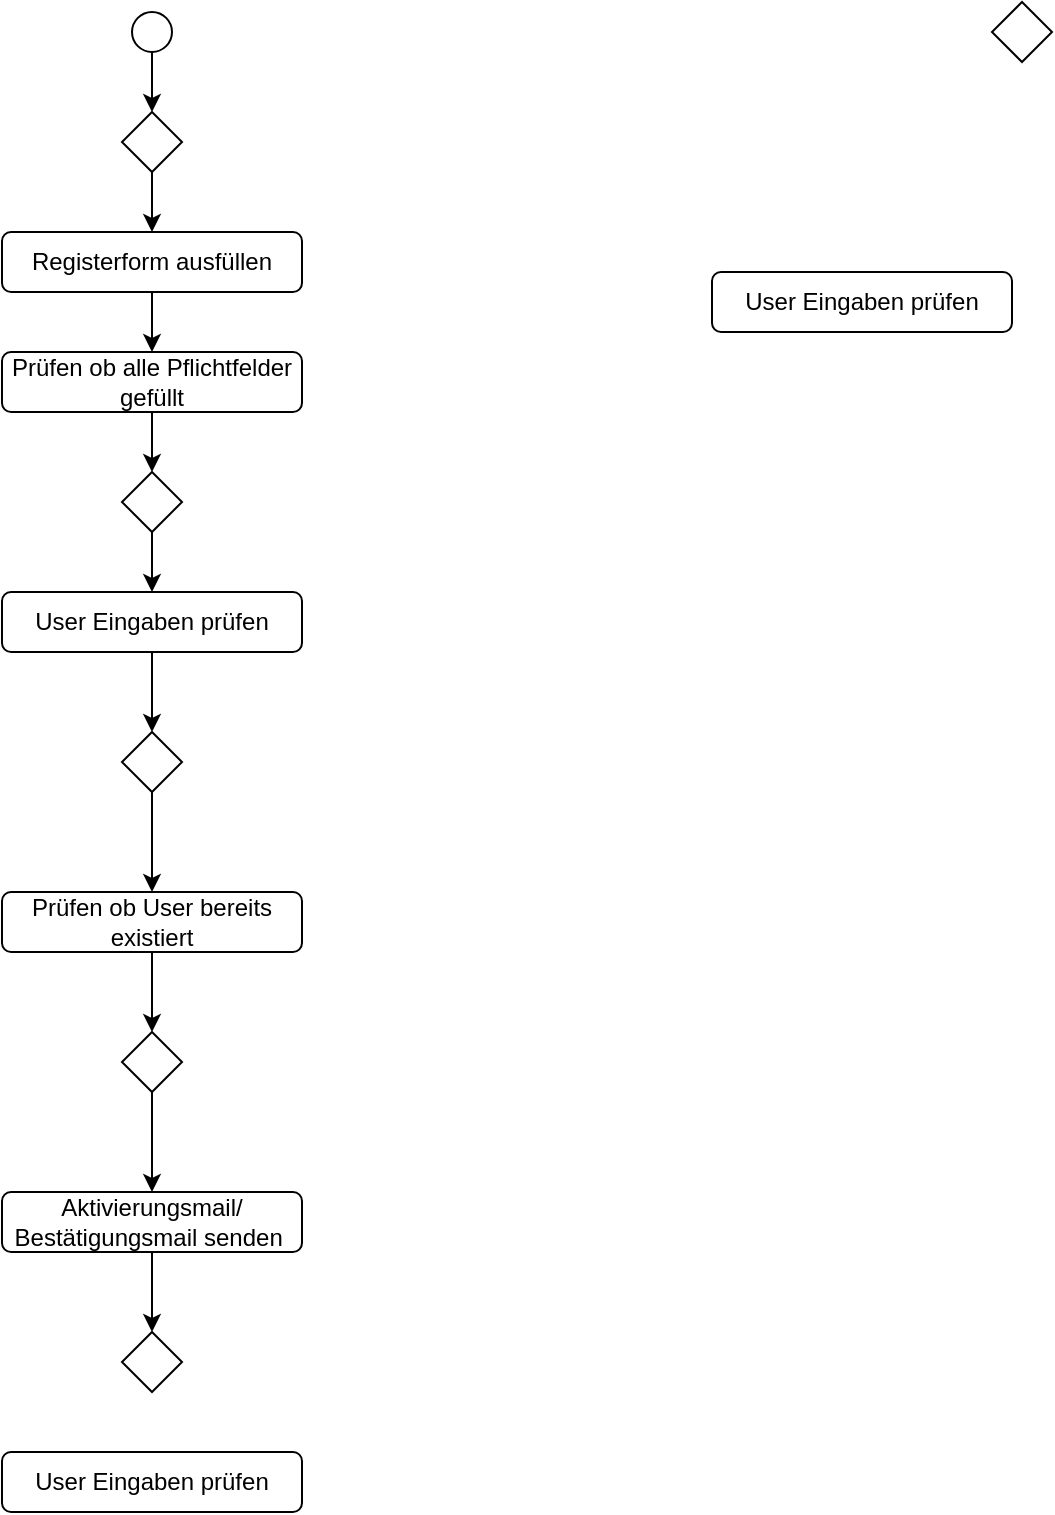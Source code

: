 <mxfile>
    <diagram id="zgZQS14-01-dD5k4n_9u" name="Page-1">
        <mxGraphModel dx="622" dy="879" grid="1" gridSize="10" guides="1" tooltips="1" connect="1" arrows="1" fold="1" page="1" pageScale="1" pageWidth="850" pageHeight="1100" math="0" shadow="0">
            <root>
                <mxCell id="0"/>
                <mxCell id="1" parent="0"/>
                <mxCell id="20" value="" style="edgeStyle=none;html=1;" edge="1" parent="1" source="2" target="17">
                    <mxGeometry relative="1" as="geometry"/>
                </mxCell>
                <mxCell id="2" value="" style="ellipse;whiteSpace=wrap;html=1;aspect=fixed;" vertex="1" parent="1">
                    <mxGeometry x="90" y="10" width="20" height="20" as="geometry"/>
                </mxCell>
                <mxCell id="30" value="" style="edgeStyle=none;html=1;" edge="1" parent="1" source="5" target="27">
                    <mxGeometry relative="1" as="geometry"/>
                </mxCell>
                <mxCell id="5" value="" style="rhombus;whiteSpace=wrap;html=1;" vertex="1" parent="1">
                    <mxGeometry x="85" y="370" width="30" height="30" as="geometry"/>
                </mxCell>
                <mxCell id="40" value="" style="edgeStyle=none;html=1;entryX=0.5;entryY=0;entryDx=0;entryDy=0;" edge="1" parent="1" source="6" target="37">
                    <mxGeometry relative="1" as="geometry"/>
                </mxCell>
                <mxCell id="6" value="" style="rhombus;whiteSpace=wrap;html=1;" vertex="1" parent="1">
                    <mxGeometry x="85" y="520" width="30" height="30" as="geometry"/>
                </mxCell>
                <mxCell id="7" value="" style="rhombus;whiteSpace=wrap;html=1;" vertex="1" parent="1">
                    <mxGeometry x="520" y="5" width="30" height="30" as="geometry"/>
                </mxCell>
                <mxCell id="8" style="edgeStyle=none;html=1;exitX=0.5;exitY=0;exitDx=0;exitDy=0;entryX=0.5;entryY=0;entryDx=0;entryDy=0;" edge="1" parent="1" source="6" target="6">
                    <mxGeometry relative="1" as="geometry"/>
                </mxCell>
                <mxCell id="26" value="" style="edgeStyle=none;html=1;" edge="1" parent="1" source="12" target="16">
                    <mxGeometry relative="1" as="geometry"/>
                </mxCell>
                <mxCell id="12" value="Prüfen ob alle Pflichtfelder gefüllt" style="rounded=1;whiteSpace=wrap;html=1;" vertex="1" parent="1">
                    <mxGeometry x="25" y="180" width="150" height="30" as="geometry"/>
                </mxCell>
                <mxCell id="31" value="" style="edgeStyle=none;html=1;" edge="1" parent="1" source="13">
                    <mxGeometry relative="1" as="geometry">
                        <mxPoint x="100" y="180" as="targetPoint"/>
                    </mxGeometry>
                </mxCell>
                <mxCell id="13" value="Registerform ausfüllen" style="rounded=1;whiteSpace=wrap;html=1;" vertex="1" parent="1">
                    <mxGeometry x="25" y="120" width="150" height="30" as="geometry"/>
                </mxCell>
                <mxCell id="29" value="" style="edgeStyle=none;html=1;" edge="1" parent="1" source="14" target="5">
                    <mxGeometry relative="1" as="geometry"/>
                </mxCell>
                <mxCell id="14" value="User Eingaben prüfen" style="rounded=1;whiteSpace=wrap;html=1;" vertex="1" parent="1">
                    <mxGeometry x="25" y="300" width="150" height="30" as="geometry"/>
                </mxCell>
                <mxCell id="19" value="" style="edgeStyle=none;html=1;" edge="1" parent="1" source="16" target="14">
                    <mxGeometry relative="1" as="geometry"/>
                </mxCell>
                <mxCell id="16" value="" style="rhombus;whiteSpace=wrap;html=1;" vertex="1" parent="1">
                    <mxGeometry x="85" y="240" width="30" height="30" as="geometry"/>
                </mxCell>
                <mxCell id="23" value="" style="edgeStyle=none;html=1;" edge="1" parent="1" source="17" target="13">
                    <mxGeometry relative="1" as="geometry"/>
                </mxCell>
                <mxCell id="17" value="" style="rhombus;whiteSpace=wrap;html=1;" vertex="1" parent="1">
                    <mxGeometry x="85" y="60" width="30" height="30" as="geometry"/>
                </mxCell>
                <mxCell id="34" value="" style="edgeStyle=none;html=1;" edge="1" parent="1" source="27" target="6">
                    <mxGeometry relative="1" as="geometry"/>
                </mxCell>
                <mxCell id="27" value="Prüfen ob User bereits existiert" style="rounded=1;whiteSpace=wrap;html=1;" vertex="1" parent="1">
                    <mxGeometry x="25" y="450" width="150" height="30" as="geometry"/>
                </mxCell>
                <mxCell id="42" value="" style="edgeStyle=none;html=1;" edge="1" parent="1" source="37" target="39">
                    <mxGeometry relative="1" as="geometry"/>
                </mxCell>
                <mxCell id="37" value="Aktivierungsmail/ Bestätigungsmail senden&amp;nbsp;" style="rounded=1;whiteSpace=wrap;html=1;" vertex="1" parent="1">
                    <mxGeometry x="25" y="600" width="150" height="30" as="geometry"/>
                </mxCell>
                <mxCell id="39" value="" style="rhombus;whiteSpace=wrap;html=1;" vertex="1" parent="1">
                    <mxGeometry x="85" y="670" width="30" height="30" as="geometry"/>
                </mxCell>
                <mxCell id="44" value="User Eingaben prüfen" style="rounded=1;whiteSpace=wrap;html=1;" vertex="1" parent="1">
                    <mxGeometry x="380" y="140" width="150" height="30" as="geometry"/>
                </mxCell>
                <mxCell id="45" value="User Eingaben prüfen" style="rounded=1;whiteSpace=wrap;html=1;" vertex="1" parent="1">
                    <mxGeometry x="25" y="730" width="150" height="30" as="geometry"/>
                </mxCell>
            </root>
        </mxGraphModel>
    </diagram>
</mxfile>